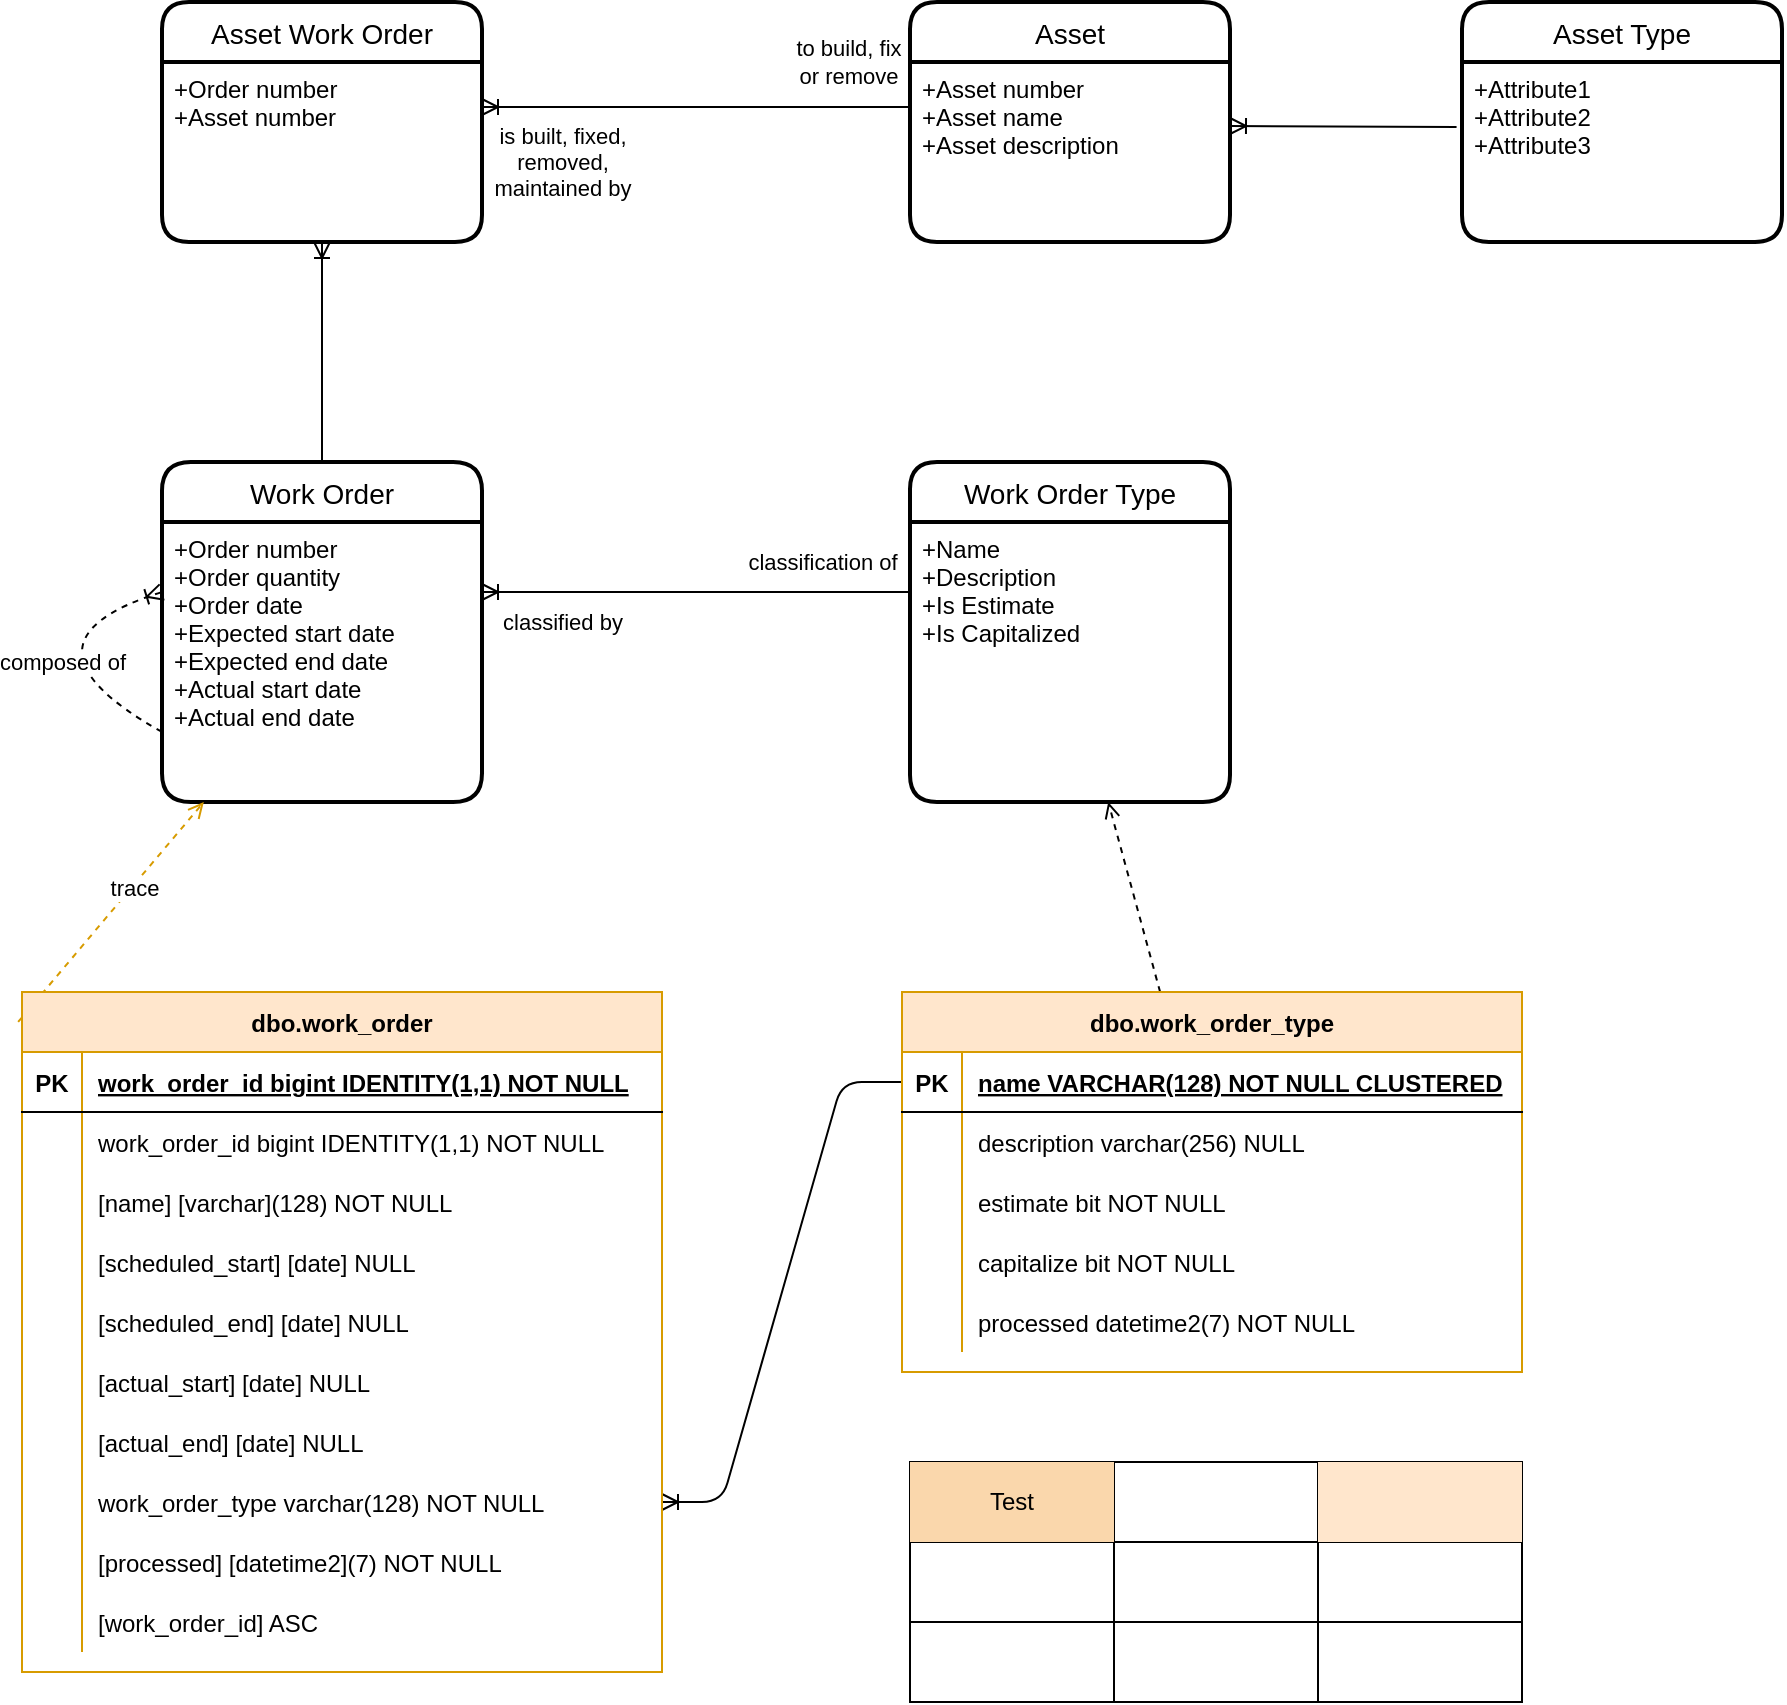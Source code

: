 <mxfile version="14.0.1" type="github">
  <diagram id="jrBTxwVvPEKHvW8RWl7c" name="Page-1">
    <mxGraphModel dx="2249" dy="737" grid="1" gridSize="10" guides="1" tooltips="1" connect="1" arrows="1" fold="1" page="1" pageScale="1" pageWidth="827" pageHeight="1169" math="1" shadow="0">
      <root>
        <mxCell id="0" />
        <mxCell id="1" parent="0" />
        <mxCell id="EJYXfhAiwWMtOJAuiXjB-1" value="Asset" style="swimlane;childLayout=stackLayout;horizontal=1;startSize=30;horizontalStack=0;rounded=1;fontSize=14;fontStyle=0;strokeWidth=2;resizeParent=0;resizeLast=1;shadow=0;dashed=0;align=center;" parent="1" vertex="1">
          <mxGeometry x="-306" y="40" width="160" height="120" as="geometry">
            <mxRectangle x="344" y="50" width="70" height="30" as="alternateBounds" />
          </mxGeometry>
        </mxCell>
        <mxCell id="EJYXfhAiwWMtOJAuiXjB-2" value="+Asset number&#xa;+Asset name&#xa;+Asset description" style="align=left;strokeColor=none;fillColor=none;spacingLeft=4;fontSize=12;verticalAlign=top;resizable=0;rotatable=0;part=1;" parent="EJYXfhAiwWMtOJAuiXjB-1" vertex="1">
          <mxGeometry y="30" width="160" height="90" as="geometry" />
        </mxCell>
        <mxCell id="EJYXfhAiwWMtOJAuiXjB-3" value="Work Order" style="swimlane;childLayout=stackLayout;horizontal=1;startSize=30;horizontalStack=0;rounded=1;fontSize=14;fontStyle=0;strokeWidth=2;resizeParent=0;resizeLast=1;shadow=0;dashed=0;align=center;arcSize=16;" parent="1" vertex="1">
          <mxGeometry x="-680" y="270" width="160" height="170" as="geometry">
            <mxRectangle x="20" y="40" width="100" height="30" as="alternateBounds" />
          </mxGeometry>
        </mxCell>
        <mxCell id="EJYXfhAiwWMtOJAuiXjB-4" value="+Order number&#xa;+Order quantity&#xa;+Order date&#xa;+Expected start date&#xa;+Expected end date&#xa;+Actual start date&#xa;+Actual end date" style="align=left;strokeColor=none;fillColor=none;spacingLeft=4;fontSize=12;verticalAlign=top;resizable=0;rotatable=0;part=1;" parent="EJYXfhAiwWMtOJAuiXjB-3" vertex="1">
          <mxGeometry y="30" width="160" height="140" as="geometry" />
        </mxCell>
        <mxCell id="31" value="" style="edgeStyle=entityRelationEdgeStyle;fontSize=12;html=1;endArrow=ERoneToMany;dashed=1;exitX=0;exitY=0.75;exitDx=0;exitDy=0;entryX=0;entryY=0.25;entryDx=0;entryDy=0;jumpStyle=arc;jumpSize=17;curved=1;" parent="EJYXfhAiwWMtOJAuiXjB-3" source="EJYXfhAiwWMtOJAuiXjB-4" target="EJYXfhAiwWMtOJAuiXjB-4" edge="1">
          <mxGeometry width="100" height="100" relative="1" as="geometry">
            <mxPoint x="4.08" y="162.34" as="sourcePoint" />
            <mxPoint x="-70" y="60.0" as="targetPoint" />
            <Array as="points">
              <mxPoint x="-80" y="90" />
            </Array>
          </mxGeometry>
        </mxCell>
        <mxCell id="32" value="composed of" style="edgeLabel;html=1;align=center;verticalAlign=middle;resizable=0;points=[];" parent="31" vertex="1" connectable="0">
          <mxGeometry x="0.754" y="2" relative="1" as="geometry">
            <mxPoint x="-28.78" y="30.47" as="offset" />
          </mxGeometry>
        </mxCell>
        <mxCell id="2" value="" style="shape=table;html=1;whiteSpace=wrap;startSize=0;container=1;collapsible=0;childLayout=tableLayout;" parent="1" vertex="1">
          <mxGeometry x="-306" y="770" width="306" height="120" as="geometry" />
        </mxCell>
        <mxCell id="3" value="" style="shape=partialRectangle;html=1;whiteSpace=wrap;collapsible=0;dropTarget=0;pointerEvents=0;fillColor=none;top=0;left=0;bottom=0;right=0;points=[[0,0.5],[1,0.5]];portConstraint=eastwest;" parent="2" vertex="1">
          <mxGeometry width="306" height="40" as="geometry" />
        </mxCell>
        <mxCell id="4" value="Test" style="shape=partialRectangle;html=1;whiteSpace=wrap;connectable=0;fillColor=#fad7ac;top=0;left=0;bottom=0;right=0;overflow=hidden;strokeColor=#b46504;" parent="3" vertex="1">
          <mxGeometry width="102" height="40" as="geometry" />
        </mxCell>
        <mxCell id="5" value="" style="shape=partialRectangle;html=1;whiteSpace=wrap;connectable=0;fillColor=none;top=0;left=0;bottom=0;right=0;overflow=hidden;" parent="3" vertex="1">
          <mxGeometry x="102" width="102" height="40" as="geometry" />
        </mxCell>
        <mxCell id="6" value="" style="shape=partialRectangle;html=1;whiteSpace=wrap;connectable=0;fillColor=#ffe6cc;top=0;left=0;bottom=0;right=0;overflow=hidden;strokeColor=#d79b00;" parent="3" vertex="1">
          <mxGeometry x="204" width="102" height="40" as="geometry" />
        </mxCell>
        <mxCell id="7" value="" style="shape=partialRectangle;html=1;whiteSpace=wrap;collapsible=0;dropTarget=0;pointerEvents=0;fillColor=none;top=0;left=0;bottom=0;right=0;points=[[0,0.5],[1,0.5]];portConstraint=eastwest;" parent="2" vertex="1">
          <mxGeometry y="40" width="306" height="40" as="geometry" />
        </mxCell>
        <mxCell id="8" value="" style="shape=partialRectangle;html=1;whiteSpace=wrap;connectable=0;fillColor=none;top=0;left=0;bottom=0;right=0;overflow=hidden;" parent="7" vertex="1">
          <mxGeometry width="102" height="40" as="geometry" />
        </mxCell>
        <mxCell id="9" value="" style="shape=partialRectangle;html=1;whiteSpace=wrap;connectable=0;fillColor=none;top=0;left=0;bottom=0;right=0;overflow=hidden;" parent="7" vertex="1">
          <mxGeometry x="102" width="102" height="40" as="geometry" />
        </mxCell>
        <mxCell id="10" value="" style="shape=partialRectangle;html=1;whiteSpace=wrap;connectable=0;fillColor=none;top=0;left=0;bottom=0;right=0;overflow=hidden;" parent="7" vertex="1">
          <mxGeometry x="204" width="102" height="40" as="geometry" />
        </mxCell>
        <mxCell id="11" value="" style="shape=partialRectangle;html=1;whiteSpace=wrap;collapsible=0;dropTarget=0;pointerEvents=0;fillColor=none;top=0;left=0;bottom=0;right=0;points=[[0,0.5],[1,0.5]];portConstraint=eastwest;" parent="2" vertex="1">
          <mxGeometry y="80" width="306" height="40" as="geometry" />
        </mxCell>
        <mxCell id="12" value="" style="shape=partialRectangle;html=1;whiteSpace=wrap;connectable=0;fillColor=none;top=0;left=0;bottom=0;right=0;overflow=hidden;" parent="11" vertex="1">
          <mxGeometry width="102" height="40" as="geometry" />
        </mxCell>
        <mxCell id="13" value="" style="shape=partialRectangle;html=1;whiteSpace=wrap;connectable=0;fillColor=none;top=0;left=0;bottom=0;right=0;overflow=hidden;" parent="11" vertex="1">
          <mxGeometry x="102" width="102" height="40" as="geometry" />
        </mxCell>
        <mxCell id="14" value="" style="shape=partialRectangle;html=1;whiteSpace=wrap;connectable=0;fillColor=none;top=0;left=0;bottom=0;right=0;overflow=hidden;" parent="11" vertex="1">
          <mxGeometry x="204" width="102" height="40" as="geometry" />
        </mxCell>
        <mxCell id="22" value="" style="fontSize=12;html=1;endArrow=ERoneToMany;exitX=0;exitY=0.25;exitDx=0;exitDy=0;entryX=1;entryY=0.25;entryDx=0;entryDy=0;metaEdit=1;" parent="1" source="EJYXfhAiwWMtOJAuiXjB-2" target="9aYNjaXxrsyocUO3HqyN-36" edge="1">
          <mxGeometry width="100" height="100" relative="1" as="geometry">
            <mxPoint x="-460" y="350" as="sourcePoint" />
            <mxPoint x="-360" y="250" as="targetPoint" />
          </mxGeometry>
        </mxCell>
        <mxCell id="23" value="is built, fixed, &lt;br&gt;removed, &lt;br&gt;maintained by" style="edgeLabel;html=1;align=center;verticalAlign=middle;resizable=0;points=[];" parent="22" vertex="1" connectable="0">
          <mxGeometry x="-0.205" y="3" relative="1" as="geometry">
            <mxPoint x="-89" y="24.5" as="offset" />
          </mxGeometry>
        </mxCell>
        <mxCell id="24" value="to build, fix &lt;br&gt;or remove" style="edgeLabel;html=1;align=center;verticalAlign=middle;resizable=0;points=[];" parent="22" vertex="1" connectable="0">
          <mxGeometry x="0.041" y="-4" relative="1" as="geometry">
            <mxPoint x="79.85" y="-18.5" as="offset" />
          </mxGeometry>
        </mxCell>
        <mxCell id="25" value="Asset Type" style="swimlane;childLayout=stackLayout;horizontal=1;startSize=30;horizontalStack=0;rounded=1;fontSize=14;fontStyle=0;strokeWidth=2;resizeParent=0;resizeLast=1;shadow=0;dashed=0;align=center;" parent="1" vertex="1">
          <mxGeometry x="-30" y="40" width="160" height="120" as="geometry" />
        </mxCell>
        <mxCell id="26" value="+Attribute1&#xa;+Attribute2&#xa;+Attribute3" style="align=left;strokeColor=none;fillColor=none;spacingLeft=4;fontSize=12;verticalAlign=top;resizable=0;rotatable=0;part=1;" parent="25" vertex="1">
          <mxGeometry y="30" width="160" height="90" as="geometry" />
        </mxCell>
        <mxCell id="28" value="" style="fontSize=12;html=1;endArrow=ERoneToMany;exitX=-0.017;exitY=0.361;exitDx=0;exitDy=0;exitPerimeter=0;" parent="1" source="26" edge="1">
          <mxGeometry width="100" height="100" relative="1" as="geometry">
            <mxPoint x="-530" y="190" as="sourcePoint" />
            <mxPoint x="-146" y="102" as="targetPoint" />
          </mxGeometry>
        </mxCell>
        <mxCell id="9aYNjaXxrsyocUO3HqyN-35" value="Asset Work Order" style="swimlane;childLayout=stackLayout;horizontal=1;startSize=30;horizontalStack=0;rounded=1;fontSize=14;fontStyle=0;strokeWidth=2;resizeParent=0;resizeLast=1;shadow=0;dashed=0;align=center;" vertex="1" parent="1">
          <mxGeometry x="-680" y="40" width="160" height="120" as="geometry" />
        </mxCell>
        <mxCell id="9aYNjaXxrsyocUO3HqyN-36" value="+Order number&#xa;+Asset number" style="align=left;strokeColor=none;fillColor=none;spacingLeft=4;fontSize=12;verticalAlign=top;resizable=0;rotatable=0;part=1;" vertex="1" parent="9aYNjaXxrsyocUO3HqyN-35">
          <mxGeometry y="30" width="160" height="90" as="geometry" />
        </mxCell>
        <mxCell id="9aYNjaXxrsyocUO3HqyN-38" value="" style="edgeStyle=entityRelationEdgeStyle;fontSize=12;html=1;endArrow=ERoneToMany;" edge="1" parent="1" source="9aYNjaXxrsyocUO3HqyN-62" target="9aYNjaXxrsyocUO3HqyN-89">
          <mxGeometry width="100" height="100" relative="1" as="geometry">
            <mxPoint x="-340" y="420" as="sourcePoint" />
            <mxPoint x="-240" y="320" as="targetPoint" />
          </mxGeometry>
        </mxCell>
        <mxCell id="9aYNjaXxrsyocUO3HqyN-40" value="" style="fontSize=12;html=1;endArrow=ERoneToMany;exitX=0.5;exitY=0;exitDx=0;exitDy=0;strokeWidth=1;entryX=0.5;entryY=1;entryDx=0;entryDy=0;" edge="1" parent="1" source="EJYXfhAiwWMtOJAuiXjB-3" target="9aYNjaXxrsyocUO3HqyN-36">
          <mxGeometry width="100" height="100" relative="1" as="geometry">
            <mxPoint x="-300" y="450" as="sourcePoint" />
            <mxPoint x="-510" y="170" as="targetPoint" />
          </mxGeometry>
        </mxCell>
        <mxCell id="9aYNjaXxrsyocUO3HqyN-68" style="edgeStyle=none;rounded=1;orthogonalLoop=1;jettySize=auto;html=1;strokeColor=#d79b00;strokeWidth=1;dashed=1;startArrow=none;startFill=0;endArrow=open;endFill=0;fillColor=#ffe6cc;exitX=-0.006;exitY=0.044;exitDx=0;exitDy=0;exitPerimeter=0;" edge="1" parent="1" source="9aYNjaXxrsyocUO3HqyN-70" target="EJYXfhAiwWMtOJAuiXjB-4">
          <mxGeometry relative="1" as="geometry" />
        </mxCell>
        <mxCell id="9aYNjaXxrsyocUO3HqyN-69" value="trace" style="edgeLabel;html=1;align=center;verticalAlign=middle;resizable=0;points=[];" vertex="1" connectable="0" parent="9aYNjaXxrsyocUO3HqyN-68">
          <mxGeometry x="0.228" y="-1" relative="1" as="geometry">
            <mxPoint as="offset" />
          </mxGeometry>
        </mxCell>
        <mxCell id="9aYNjaXxrsyocUO3HqyN-106" style="edgeStyle=none;rounded=1;orthogonalLoop=1;jettySize=auto;html=1;startArrow=none;startFill=0;endArrow=open;endFill=0;strokeColor=#000000;strokeWidth=1;dashed=1;" edge="1" parent="1" source="9aYNjaXxrsyocUO3HqyN-46" target="9aYNjaXxrsyocUO3HqyN-102">
          <mxGeometry relative="1" as="geometry" />
        </mxCell>
        <mxCell id="9aYNjaXxrsyocUO3HqyN-46" value="dbo.work_order_type" style="shape=table;startSize=30;container=1;collapsible=1;childLayout=tableLayout;fixedRows=1;rowLines=0;fontStyle=1;align=center;resizeLast=1;fillColor=#ffe6cc;strokeColor=#d79b00;" vertex="1" parent="1">
          <mxGeometry x="-310" y="535" width="310" height="190" as="geometry" />
        </mxCell>
        <mxCell id="9aYNjaXxrsyocUO3HqyN-62" value="" style="shape=partialRectangle;collapsible=0;dropTarget=0;pointerEvents=0;fillColor=none;points=[[0,0.5],[1,0.5]];portConstraint=eastwest;top=0;left=0;right=0;bottom=1;" vertex="1" parent="9aYNjaXxrsyocUO3HqyN-46">
          <mxGeometry y="30" width="310" height="30" as="geometry" />
        </mxCell>
        <mxCell id="9aYNjaXxrsyocUO3HqyN-63" value="PK" style="shape=partialRectangle;overflow=hidden;connectable=0;fillColor=none;top=0;left=0;bottom=0;right=0;fontStyle=1;" vertex="1" parent="9aYNjaXxrsyocUO3HqyN-62">
          <mxGeometry width="30" height="30" as="geometry" />
        </mxCell>
        <mxCell id="9aYNjaXxrsyocUO3HqyN-64" value="name VARCHAR(128) NOT NULL CLUSTERED" style="shape=partialRectangle;overflow=hidden;connectable=0;fillColor=none;top=0;left=0;bottom=0;right=0;align=left;spacingLeft=6;fontStyle=5;" vertex="1" parent="9aYNjaXxrsyocUO3HqyN-62">
          <mxGeometry x="30" width="280" height="30" as="geometry" />
        </mxCell>
        <mxCell id="9aYNjaXxrsyocUO3HqyN-50" value="" style="shape=partialRectangle;collapsible=0;dropTarget=0;pointerEvents=0;fillColor=none;points=[[0,0.5],[1,0.5]];portConstraint=eastwest;top=0;left=0;right=0;bottom=0;" vertex="1" parent="9aYNjaXxrsyocUO3HqyN-46">
          <mxGeometry y="60" width="310" height="30" as="geometry" />
        </mxCell>
        <mxCell id="9aYNjaXxrsyocUO3HqyN-51" value="" style="shape=partialRectangle;overflow=hidden;connectable=0;fillColor=none;top=0;left=0;bottom=0;right=0;" vertex="1" parent="9aYNjaXxrsyocUO3HqyN-50">
          <mxGeometry width="30" height="30" as="geometry" />
        </mxCell>
        <mxCell id="9aYNjaXxrsyocUO3HqyN-52" value="description varchar(256) NULL" style="shape=partialRectangle;overflow=hidden;connectable=0;fillColor=none;top=0;left=0;bottom=0;right=0;align=left;spacingLeft=6;" vertex="1" parent="9aYNjaXxrsyocUO3HqyN-50">
          <mxGeometry x="30" width="280" height="30" as="geometry" />
        </mxCell>
        <mxCell id="9aYNjaXxrsyocUO3HqyN-53" value="" style="shape=partialRectangle;collapsible=0;dropTarget=0;pointerEvents=0;fillColor=none;points=[[0,0.5],[1,0.5]];portConstraint=eastwest;top=0;left=0;right=0;bottom=0;" vertex="1" parent="9aYNjaXxrsyocUO3HqyN-46">
          <mxGeometry y="90" width="310" height="30" as="geometry" />
        </mxCell>
        <mxCell id="9aYNjaXxrsyocUO3HqyN-54" value="" style="shape=partialRectangle;overflow=hidden;connectable=0;fillColor=none;top=0;left=0;bottom=0;right=0;" vertex="1" parent="9aYNjaXxrsyocUO3HqyN-53">
          <mxGeometry width="30" height="30" as="geometry" />
        </mxCell>
        <mxCell id="9aYNjaXxrsyocUO3HqyN-55" value="estimate bit NOT NULL" style="shape=partialRectangle;overflow=hidden;connectable=0;fillColor=none;top=0;left=0;bottom=0;right=0;align=left;spacingLeft=6;" vertex="1" parent="9aYNjaXxrsyocUO3HqyN-53">
          <mxGeometry x="30" width="280" height="30" as="geometry" />
        </mxCell>
        <mxCell id="9aYNjaXxrsyocUO3HqyN-56" value="" style="shape=partialRectangle;collapsible=0;dropTarget=0;pointerEvents=0;fillColor=none;points=[[0,0.5],[1,0.5]];portConstraint=eastwest;top=0;left=0;right=0;bottom=0;" vertex="1" parent="9aYNjaXxrsyocUO3HqyN-46">
          <mxGeometry y="120" width="310" height="30" as="geometry" />
        </mxCell>
        <mxCell id="9aYNjaXxrsyocUO3HqyN-57" value="" style="shape=partialRectangle;overflow=hidden;connectable=0;fillColor=none;top=0;left=0;bottom=0;right=0;" vertex="1" parent="9aYNjaXxrsyocUO3HqyN-56">
          <mxGeometry width="30" height="30" as="geometry" />
        </mxCell>
        <mxCell id="9aYNjaXxrsyocUO3HqyN-58" value="capitalize bit NOT NULL" style="shape=partialRectangle;overflow=hidden;connectable=0;fillColor=none;top=0;left=0;bottom=0;right=0;align=left;spacingLeft=6;" vertex="1" parent="9aYNjaXxrsyocUO3HqyN-56">
          <mxGeometry x="30" width="280" height="30" as="geometry" />
        </mxCell>
        <mxCell id="9aYNjaXxrsyocUO3HqyN-59" value="" style="shape=partialRectangle;collapsible=0;dropTarget=0;pointerEvents=0;fillColor=none;points=[[0,0.5],[1,0.5]];portConstraint=eastwest;top=0;left=0;right=0;bottom=0;" vertex="1" parent="9aYNjaXxrsyocUO3HqyN-46">
          <mxGeometry y="150" width="310" height="30" as="geometry" />
        </mxCell>
        <mxCell id="9aYNjaXxrsyocUO3HqyN-60" value="" style="shape=partialRectangle;overflow=hidden;connectable=0;fillColor=none;top=0;left=0;bottom=0;right=0;" vertex="1" parent="9aYNjaXxrsyocUO3HqyN-59">
          <mxGeometry width="30" height="30" as="geometry" />
        </mxCell>
        <mxCell id="9aYNjaXxrsyocUO3HqyN-61" value="processed datetime2(7) NOT NULL" style="shape=partialRectangle;overflow=hidden;connectable=0;fillColor=none;top=0;left=0;bottom=0;right=0;align=left;spacingLeft=6;" vertex="1" parent="9aYNjaXxrsyocUO3HqyN-59">
          <mxGeometry x="30" width="280" height="30" as="geometry" />
        </mxCell>
        <mxCell id="9aYNjaXxrsyocUO3HqyN-70" value="dbo.work_order" style="shape=table;startSize=30;container=1;collapsible=1;childLayout=tableLayout;fixedRows=1;rowLines=0;fontStyle=1;align=center;resizeLast=1;fillColor=#ffe6cc;strokeColor=#d79b00;" vertex="1" parent="1">
          <mxGeometry x="-750" y="535" width="320" height="340" as="geometry" />
        </mxCell>
        <mxCell id="9aYNjaXxrsyocUO3HqyN-95" value="" style="shape=partialRectangle;collapsible=0;dropTarget=0;pointerEvents=0;fillColor=none;points=[[0,0.5],[1,0.5]];portConstraint=eastwest;top=0;left=0;right=0;bottom=1;" vertex="1" parent="9aYNjaXxrsyocUO3HqyN-70">
          <mxGeometry y="30" width="320" height="30" as="geometry" />
        </mxCell>
        <mxCell id="9aYNjaXxrsyocUO3HqyN-96" value="PK" style="shape=partialRectangle;overflow=hidden;connectable=0;fillColor=none;top=0;left=0;bottom=0;right=0;fontStyle=1;" vertex="1" parent="9aYNjaXxrsyocUO3HqyN-95">
          <mxGeometry width="30" height="30" as="geometry" />
        </mxCell>
        <mxCell id="9aYNjaXxrsyocUO3HqyN-97" value="work_order_id bigint IDENTITY(1,1) NOT NULL" style="shape=partialRectangle;overflow=hidden;connectable=0;fillColor=none;top=0;left=0;bottom=0;right=0;align=left;spacingLeft=6;fontStyle=5;" vertex="1" parent="9aYNjaXxrsyocUO3HqyN-95">
          <mxGeometry x="30" width="290" height="30" as="geometry" />
        </mxCell>
        <mxCell id="9aYNjaXxrsyocUO3HqyN-71" value="" style="shape=partialRectangle;collapsible=0;dropTarget=0;pointerEvents=0;fillColor=none;points=[[0,0.5],[1,0.5]];portConstraint=eastwest;top=0;left=0;right=0;bottom=0;" vertex="1" parent="9aYNjaXxrsyocUO3HqyN-70">
          <mxGeometry y="60" width="320" height="30" as="geometry" />
        </mxCell>
        <mxCell id="9aYNjaXxrsyocUO3HqyN-72" value="" style="shape=partialRectangle;overflow=hidden;connectable=0;fillColor=none;top=0;left=0;bottom=0;right=0;" vertex="1" parent="9aYNjaXxrsyocUO3HqyN-71">
          <mxGeometry width="30" height="30" as="geometry" />
        </mxCell>
        <mxCell id="9aYNjaXxrsyocUO3HqyN-73" value="work_order_id bigint IDENTITY(1,1) NOT NULL" style="shape=partialRectangle;overflow=hidden;connectable=0;fillColor=none;top=0;left=0;bottom=0;right=0;align=left;spacingLeft=6;" vertex="1" parent="9aYNjaXxrsyocUO3HqyN-71">
          <mxGeometry x="30" width="290" height="30" as="geometry" />
        </mxCell>
        <mxCell id="9aYNjaXxrsyocUO3HqyN-74" value="" style="shape=partialRectangle;collapsible=0;dropTarget=0;pointerEvents=0;fillColor=none;points=[[0,0.5],[1,0.5]];portConstraint=eastwest;top=0;left=0;right=0;bottom=0;" vertex="1" parent="9aYNjaXxrsyocUO3HqyN-70">
          <mxGeometry y="90" width="320" height="30" as="geometry" />
        </mxCell>
        <mxCell id="9aYNjaXxrsyocUO3HqyN-75" value="" style="shape=partialRectangle;overflow=hidden;connectable=0;fillColor=none;top=0;left=0;bottom=0;right=0;" vertex="1" parent="9aYNjaXxrsyocUO3HqyN-74">
          <mxGeometry width="30" height="30" as="geometry" />
        </mxCell>
        <mxCell id="9aYNjaXxrsyocUO3HqyN-76" value="[name] [varchar](128) NOT NULL" style="shape=partialRectangle;overflow=hidden;connectable=0;fillColor=none;top=0;left=0;bottom=0;right=0;align=left;spacingLeft=6;" vertex="1" parent="9aYNjaXxrsyocUO3HqyN-74">
          <mxGeometry x="30" width="290" height="30" as="geometry" />
        </mxCell>
        <mxCell id="9aYNjaXxrsyocUO3HqyN-77" value="" style="shape=partialRectangle;collapsible=0;dropTarget=0;pointerEvents=0;fillColor=none;points=[[0,0.5],[1,0.5]];portConstraint=eastwest;top=0;left=0;right=0;bottom=0;" vertex="1" parent="9aYNjaXxrsyocUO3HqyN-70">
          <mxGeometry y="120" width="320" height="30" as="geometry" />
        </mxCell>
        <mxCell id="9aYNjaXxrsyocUO3HqyN-78" value="" style="shape=partialRectangle;overflow=hidden;connectable=0;fillColor=none;top=0;left=0;bottom=0;right=0;" vertex="1" parent="9aYNjaXxrsyocUO3HqyN-77">
          <mxGeometry width="30" height="30" as="geometry" />
        </mxCell>
        <mxCell id="9aYNjaXxrsyocUO3HqyN-79" value="[scheduled_start] [date] NULL" style="shape=partialRectangle;overflow=hidden;connectable=0;fillColor=none;top=0;left=0;bottom=0;right=0;align=left;spacingLeft=6;" vertex="1" parent="9aYNjaXxrsyocUO3HqyN-77">
          <mxGeometry x="30" width="290" height="30" as="geometry" />
        </mxCell>
        <mxCell id="9aYNjaXxrsyocUO3HqyN-80" value="" style="shape=partialRectangle;collapsible=0;dropTarget=0;pointerEvents=0;fillColor=none;points=[[0,0.5],[1,0.5]];portConstraint=eastwest;top=0;left=0;right=0;bottom=0;" vertex="1" parent="9aYNjaXxrsyocUO3HqyN-70">
          <mxGeometry y="150" width="320" height="30" as="geometry" />
        </mxCell>
        <mxCell id="9aYNjaXxrsyocUO3HqyN-81" value="" style="shape=partialRectangle;overflow=hidden;connectable=0;fillColor=none;top=0;left=0;bottom=0;right=0;" vertex="1" parent="9aYNjaXxrsyocUO3HqyN-80">
          <mxGeometry width="30" height="30" as="geometry" />
        </mxCell>
        <mxCell id="9aYNjaXxrsyocUO3HqyN-82" value="[scheduled_end] [date] NULL" style="shape=partialRectangle;overflow=hidden;connectable=0;fillColor=none;top=0;left=0;bottom=0;right=0;align=left;spacingLeft=6;" vertex="1" parent="9aYNjaXxrsyocUO3HqyN-80">
          <mxGeometry x="30" width="290" height="30" as="geometry" />
        </mxCell>
        <mxCell id="9aYNjaXxrsyocUO3HqyN-83" value="" style="shape=partialRectangle;collapsible=0;dropTarget=0;pointerEvents=0;fillColor=none;points=[[0,0.5],[1,0.5]];portConstraint=eastwest;top=0;left=0;right=0;bottom=0;" vertex="1" parent="9aYNjaXxrsyocUO3HqyN-70">
          <mxGeometry y="180" width="320" height="30" as="geometry" />
        </mxCell>
        <mxCell id="9aYNjaXxrsyocUO3HqyN-84" value="" style="shape=partialRectangle;overflow=hidden;connectable=0;fillColor=none;top=0;left=0;bottom=0;right=0;" vertex="1" parent="9aYNjaXxrsyocUO3HqyN-83">
          <mxGeometry width="30" height="30" as="geometry" />
        </mxCell>
        <mxCell id="9aYNjaXxrsyocUO3HqyN-85" value="[actual_start] [date] NULL" style="shape=partialRectangle;overflow=hidden;connectable=0;fillColor=none;top=0;left=0;bottom=0;right=0;align=left;spacingLeft=6;" vertex="1" parent="9aYNjaXxrsyocUO3HqyN-83">
          <mxGeometry x="30" width="290" height="30" as="geometry" />
        </mxCell>
        <mxCell id="9aYNjaXxrsyocUO3HqyN-86" value="" style="shape=partialRectangle;collapsible=0;dropTarget=0;pointerEvents=0;fillColor=none;points=[[0,0.5],[1,0.5]];portConstraint=eastwest;top=0;left=0;right=0;bottom=0;" vertex="1" parent="9aYNjaXxrsyocUO3HqyN-70">
          <mxGeometry y="210" width="320" height="30" as="geometry" />
        </mxCell>
        <mxCell id="9aYNjaXxrsyocUO3HqyN-87" value="" style="shape=partialRectangle;overflow=hidden;connectable=0;fillColor=none;top=0;left=0;bottom=0;right=0;" vertex="1" parent="9aYNjaXxrsyocUO3HqyN-86">
          <mxGeometry width="30" height="30" as="geometry" />
        </mxCell>
        <mxCell id="9aYNjaXxrsyocUO3HqyN-88" value="[actual_end] [date] NULL" style="shape=partialRectangle;overflow=hidden;connectable=0;fillColor=none;top=0;left=0;bottom=0;right=0;align=left;spacingLeft=6;" vertex="1" parent="9aYNjaXxrsyocUO3HqyN-86">
          <mxGeometry x="30" width="290" height="30" as="geometry" />
        </mxCell>
        <mxCell id="9aYNjaXxrsyocUO3HqyN-89" value="" style="shape=partialRectangle;collapsible=0;dropTarget=0;pointerEvents=0;fillColor=none;points=[[0,0.5],[1,0.5]];portConstraint=eastwest;top=0;left=0;right=0;bottom=0;" vertex="1" parent="9aYNjaXxrsyocUO3HqyN-70">
          <mxGeometry y="240" width="320" height="30" as="geometry" />
        </mxCell>
        <mxCell id="9aYNjaXxrsyocUO3HqyN-90" value="" style="shape=partialRectangle;overflow=hidden;connectable=0;fillColor=none;top=0;left=0;bottom=0;right=0;" vertex="1" parent="9aYNjaXxrsyocUO3HqyN-89">
          <mxGeometry width="30" height="30" as="geometry" />
        </mxCell>
        <mxCell id="9aYNjaXxrsyocUO3HqyN-91" value="work_order_type varchar(128) NOT NULL" style="shape=partialRectangle;overflow=hidden;connectable=0;fillColor=none;top=0;left=0;bottom=0;right=0;align=left;spacingLeft=6;" vertex="1" parent="9aYNjaXxrsyocUO3HqyN-89">
          <mxGeometry x="30" width="290" height="30" as="geometry" />
        </mxCell>
        <mxCell id="9aYNjaXxrsyocUO3HqyN-92" value="" style="shape=partialRectangle;collapsible=0;dropTarget=0;pointerEvents=0;fillColor=none;points=[[0,0.5],[1,0.5]];portConstraint=eastwest;top=0;left=0;right=0;bottom=0;" vertex="1" parent="9aYNjaXxrsyocUO3HqyN-70">
          <mxGeometry y="270" width="320" height="30" as="geometry" />
        </mxCell>
        <mxCell id="9aYNjaXxrsyocUO3HqyN-93" value="" style="shape=partialRectangle;overflow=hidden;connectable=0;fillColor=none;top=0;left=0;bottom=0;right=0;" vertex="1" parent="9aYNjaXxrsyocUO3HqyN-92">
          <mxGeometry width="30" height="30" as="geometry" />
        </mxCell>
        <mxCell id="9aYNjaXxrsyocUO3HqyN-94" value="[processed] [datetime2](7) NOT NULL" style="shape=partialRectangle;overflow=hidden;connectable=0;fillColor=none;top=0;left=0;bottom=0;right=0;align=left;spacingLeft=6;" vertex="1" parent="9aYNjaXxrsyocUO3HqyN-92">
          <mxGeometry x="30" width="290" height="30" as="geometry" />
        </mxCell>
        <mxCell id="9aYNjaXxrsyocUO3HqyN-98" value="" style="shape=partialRectangle;collapsible=0;dropTarget=0;pointerEvents=0;fillColor=none;points=[[0,0.5],[1,0.5]];portConstraint=eastwest;top=0;left=0;right=0;bottom=0;" vertex="1" parent="9aYNjaXxrsyocUO3HqyN-70">
          <mxGeometry y="300" width="320" height="30" as="geometry" />
        </mxCell>
        <mxCell id="9aYNjaXxrsyocUO3HqyN-99" value="" style="shape=partialRectangle;overflow=hidden;connectable=0;fillColor=none;top=0;left=0;bottom=0;right=0;" vertex="1" parent="9aYNjaXxrsyocUO3HqyN-98">
          <mxGeometry width="30" height="30" as="geometry" />
        </mxCell>
        <mxCell id="9aYNjaXxrsyocUO3HqyN-100" value="[work_order_id] ASC" style="shape=partialRectangle;overflow=hidden;connectable=0;fillColor=none;top=0;left=0;bottom=0;right=0;align=left;spacingLeft=6;" vertex="1" parent="9aYNjaXxrsyocUO3HqyN-98">
          <mxGeometry x="30" width="290" height="30" as="geometry" />
        </mxCell>
        <mxCell id="9aYNjaXxrsyocUO3HqyN-101" value="Work Order Type" style="swimlane;childLayout=stackLayout;horizontal=1;startSize=30;horizontalStack=0;rounded=1;fontSize=14;fontStyle=0;strokeWidth=2;resizeParent=0;resizeLast=1;shadow=0;dashed=0;align=center;" vertex="1" parent="1">
          <mxGeometry x="-306" y="270" width="160" height="170" as="geometry" />
        </mxCell>
        <mxCell id="9aYNjaXxrsyocUO3HqyN-102" value="+Name&#xa;+Description&#xa;+Is Estimate&#xa;+Is Capitalized" style="align=left;strokeColor=none;fillColor=none;spacingLeft=4;fontSize=12;verticalAlign=top;resizable=0;rotatable=0;part=1;" vertex="1" parent="9aYNjaXxrsyocUO3HqyN-101">
          <mxGeometry y="30" width="160" height="140" as="geometry" />
        </mxCell>
        <mxCell id="9aYNjaXxrsyocUO3HqyN-103" value="" style="edgeStyle=entityRelationEdgeStyle;fontSize=12;html=1;endArrow=ERoneToMany;strokeColor=#000000;strokeWidth=1;exitX=0;exitY=0.25;exitDx=0;exitDy=0;entryX=1;entryY=0.25;entryDx=0;entryDy=0;" edge="1" parent="1" source="9aYNjaXxrsyocUO3HqyN-102" target="EJYXfhAiwWMtOJAuiXjB-4">
          <mxGeometry width="100" height="100" relative="1" as="geometry">
            <mxPoint x="-370" y="620" as="sourcePoint" />
            <mxPoint x="-270" y="520" as="targetPoint" />
          </mxGeometry>
        </mxCell>
        <mxCell id="9aYNjaXxrsyocUO3HqyN-104" value="classified by" style="edgeLabel;html=1;align=center;verticalAlign=middle;resizable=0;points=[];" vertex="1" connectable="0" parent="9aYNjaXxrsyocUO3HqyN-103">
          <mxGeometry x="0.262" y="4" relative="1" as="geometry">
            <mxPoint x="-39" y="11" as="offset" />
          </mxGeometry>
        </mxCell>
        <mxCell id="9aYNjaXxrsyocUO3HqyN-105" value="classification of" style="edgeLabel;html=1;align=center;verticalAlign=middle;resizable=0;points=[];" vertex="1" connectable="0" parent="9aYNjaXxrsyocUO3HqyN-103">
          <mxGeometry x="-0.243" y="-1" relative="1" as="geometry">
            <mxPoint x="37" y="-14" as="offset" />
          </mxGeometry>
        </mxCell>
      </root>
    </mxGraphModel>
  </diagram>
</mxfile>
